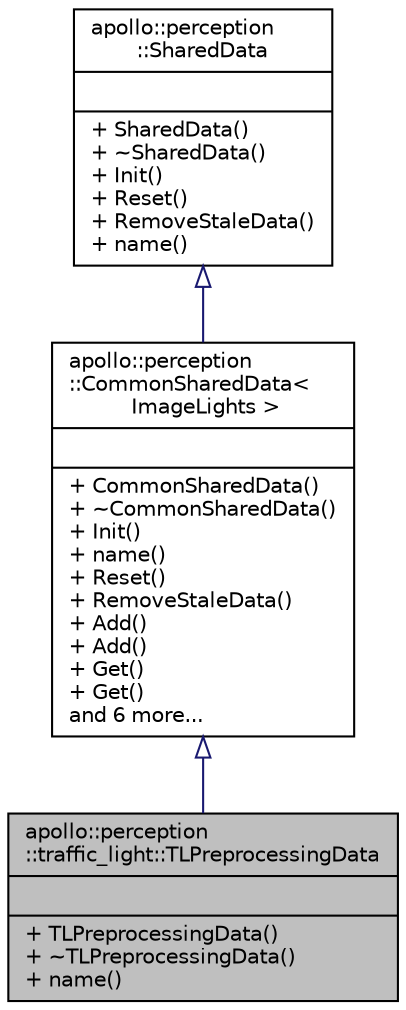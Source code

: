 digraph "apollo::perception::traffic_light::TLPreprocessingData"
{
  edge [fontname="Helvetica",fontsize="10",labelfontname="Helvetica",labelfontsize="10"];
  node [fontname="Helvetica",fontsize="10",shape=record];
  Node1 [label="{apollo::perception\l::traffic_light::TLPreprocessingData\n||+ TLPreprocessingData()\l+ ~TLPreprocessingData()\l+ name()\l}",height=0.2,width=0.4,color="black", fillcolor="grey75", style="filled" fontcolor="black"];
  Node2 -> Node1 [dir="back",color="midnightblue",fontsize="10",style="solid",arrowtail="onormal",fontname="Helvetica"];
  Node2 [label="{apollo::perception\l::CommonSharedData\<\l ImageLights \>\n||+ CommonSharedData()\l+ ~CommonSharedData()\l+ Init()\l+ name()\l+ Reset()\l+ RemoveStaleData()\l+ Add()\l+ Add()\l+ Get()\l+ Get()\land 6 more...\l}",height=0.2,width=0.4,color="black", fillcolor="white", style="filled",URL="$classapollo_1_1perception_1_1CommonSharedData.html"];
  Node3 -> Node2 [dir="back",color="midnightblue",fontsize="10",style="solid",arrowtail="onormal",fontname="Helvetica"];
  Node3 [label="{apollo::perception\l::SharedData\n||+ SharedData()\l+ ~SharedData()\l+ Init()\l+ Reset()\l+ RemoveStaleData()\l+ name()\l}",height=0.2,width=0.4,color="black", fillcolor="white", style="filled",URL="$classapollo_1_1perception_1_1SharedData.html"];
}
